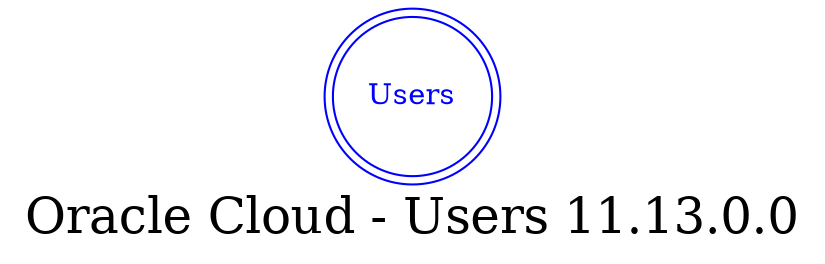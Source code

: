 digraph LexiconGraph {
graph[label="Oracle Cloud - Users 11.13.0.0", fontsize=24]
splines=true
"Users" [color=blue, fontcolor=blue, shape=doublecircle]
}
